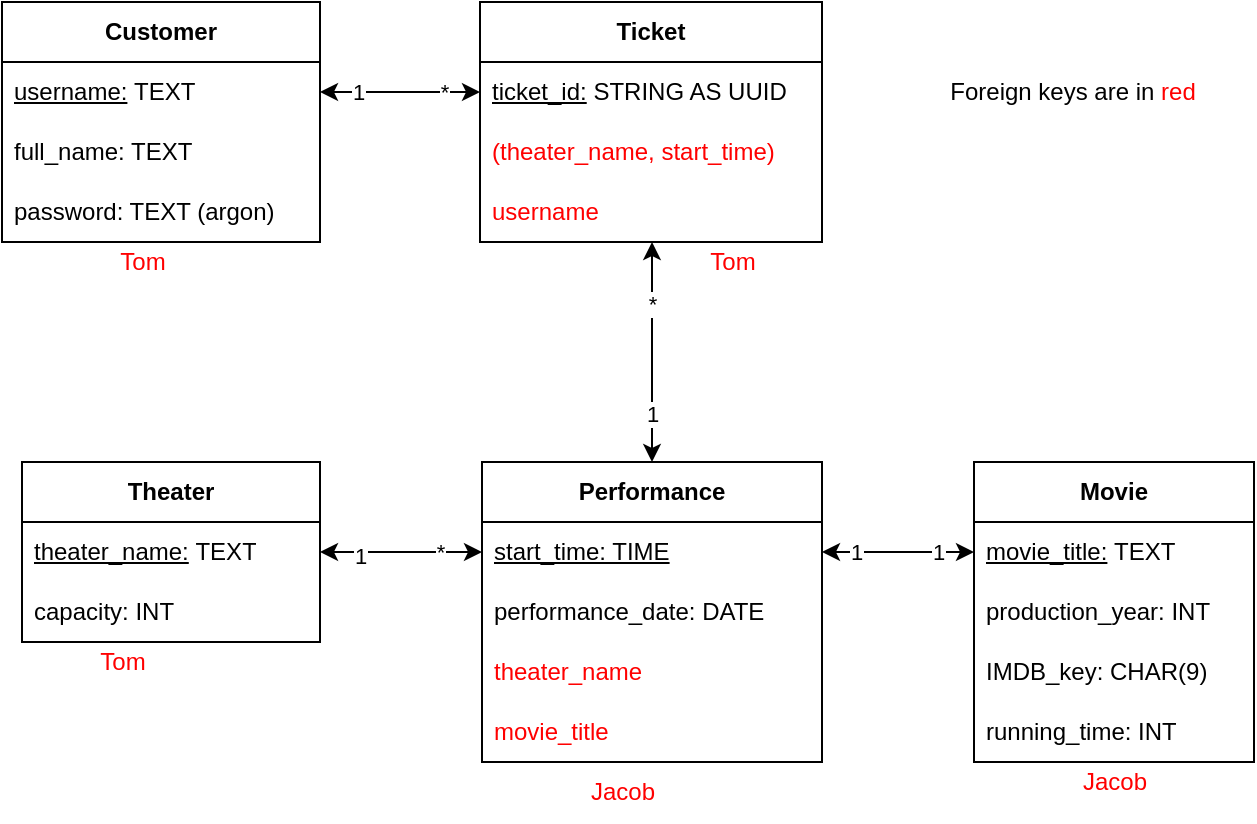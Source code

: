 <mxfile version="20.8.10" type="device"><diagram name="Page-1" id="bW2kiYpMrqYnE2LIEAA0"><mxGraphModel dx="674" dy="382" grid="1" gridSize="10" guides="1" tooltips="1" connect="1" arrows="1" fold="1" page="1" pageScale="1" pageWidth="850" pageHeight="1100" math="0" shadow="0"><root><mxCell id="0"/><mxCell id="1" parent="0"/><mxCell id="Gnqs6tKal7WlEqnF1h-z-23" value="Theater" style="swimlane;fontStyle=1;childLayout=stackLayout;horizontal=1;startSize=30;horizontalStack=0;resizeParent=1;resizeParentMax=0;resizeLast=0;collapsible=1;marginBottom=0;whiteSpace=wrap;html=1;" parent="1" vertex="1"><mxGeometry x="110" y="480" width="149" height="90" as="geometry"/></mxCell><mxCell id="Gnqs6tKal7WlEqnF1h-z-24" value="&lt;u&gt;theater_name:&lt;/u&gt;&amp;nbsp;TEXT" style="text;strokeColor=none;fillColor=none;align=left;verticalAlign=middle;spacingLeft=4;spacingRight=4;overflow=hidden;points=[[0,0.5],[1,0.5]];portConstraint=eastwest;rotatable=0;whiteSpace=wrap;html=1;" parent="Gnqs6tKal7WlEqnF1h-z-23" vertex="1"><mxGeometry y="30" width="149" height="30" as="geometry"/></mxCell><mxCell id="Mt9akBLfRjbGR1UYNNsb-1" value="capacity: INT" style="text;strokeColor=none;fillColor=none;align=left;verticalAlign=middle;spacingLeft=4;spacingRight=4;overflow=hidden;points=[[0,0.5],[1,0.5]];portConstraint=eastwest;rotatable=0;whiteSpace=wrap;html=1;" parent="Gnqs6tKal7WlEqnF1h-z-23" vertex="1"><mxGeometry y="60" width="149" height="30" as="geometry"/></mxCell><mxCell id="bzYwJbN6FdSqUITckkoN-2" value="Movie" style="swimlane;fontStyle=1;childLayout=stackLayout;horizontal=1;startSize=30;horizontalStack=0;resizeParent=1;resizeParentMax=0;resizeLast=0;collapsible=1;marginBottom=0;whiteSpace=wrap;html=1;" parent="1" vertex="1"><mxGeometry x="586" y="480" width="140" height="150" as="geometry"/></mxCell><mxCell id="bzYwJbN6FdSqUITckkoN-3" value="&lt;u&gt;movie_title:&lt;/u&gt;&amp;nbsp;TEXT" style="text;strokeColor=none;fillColor=none;align=left;verticalAlign=middle;spacingLeft=4;spacingRight=4;overflow=hidden;points=[[0,0.5],[1,0.5]];portConstraint=eastwest;rotatable=0;whiteSpace=wrap;html=1;" parent="bzYwJbN6FdSqUITckkoN-2" vertex="1"><mxGeometry y="30" width="140" height="30" as="geometry"/></mxCell><mxCell id="bzYwJbN6FdSqUITckkoN-4" value="production_year: INT" style="text;strokeColor=none;fillColor=none;align=left;verticalAlign=middle;spacingLeft=4;spacingRight=4;overflow=hidden;points=[[0,0.5],[1,0.5]];portConstraint=eastwest;rotatable=0;whiteSpace=wrap;html=1;" parent="bzYwJbN6FdSqUITckkoN-2" vertex="1"><mxGeometry y="60" width="140" height="30" as="geometry"/></mxCell><mxCell id="bzYwJbN6FdSqUITckkoN-5" value="IMDB_key: CHAR(9)" style="text;strokeColor=none;fillColor=none;align=left;verticalAlign=middle;spacingLeft=4;spacingRight=4;overflow=hidden;points=[[0,0.5],[1,0.5]];portConstraint=eastwest;rotatable=0;whiteSpace=wrap;html=1;" parent="bzYwJbN6FdSqUITckkoN-2" vertex="1"><mxGeometry y="90" width="140" height="30" as="geometry"/></mxCell><mxCell id="bzYwJbN6FdSqUITckkoN-6" value="running_time: INT" style="text;strokeColor=none;fillColor=none;align=left;verticalAlign=middle;spacingLeft=4;spacingRight=4;overflow=hidden;points=[[0,0.5],[1,0.5]];portConstraint=eastwest;rotatable=0;whiteSpace=wrap;html=1;" parent="bzYwJbN6FdSqUITckkoN-2" vertex="1"><mxGeometry y="120" width="140" height="30" as="geometry"/></mxCell><mxCell id="bzYwJbN6FdSqUITckkoN-9" value="Performance" style="swimlane;fontStyle=1;childLayout=stackLayout;horizontal=1;startSize=30;horizontalStack=0;resizeParent=1;resizeParentMax=0;resizeLast=0;collapsible=1;marginBottom=0;whiteSpace=wrap;html=1;" parent="1" vertex="1"><mxGeometry x="340" y="480" width="170" height="150" as="geometry"/></mxCell><mxCell id="bzYwJbN6FdSqUITckkoN-10" value="&lt;u&gt;start_time: TIME&lt;/u&gt;" style="text;strokeColor=none;fillColor=none;align=left;verticalAlign=middle;spacingLeft=4;spacingRight=4;overflow=hidden;points=[[0,0.5],[1,0.5]];portConstraint=eastwest;rotatable=0;whiteSpace=wrap;html=1;" parent="bzYwJbN6FdSqUITckkoN-9" vertex="1"><mxGeometry y="30" width="170" height="30" as="geometry"/></mxCell><mxCell id="D0ZaazJrz69d8SDvNC5K-1" value="performance_date: DATE" style="text;strokeColor=none;fillColor=none;align=left;verticalAlign=middle;spacingLeft=4;spacingRight=4;overflow=hidden;points=[[0,0.5],[1,0.5]];portConstraint=eastwest;rotatable=0;whiteSpace=wrap;html=1;" vertex="1" parent="bzYwJbN6FdSqUITckkoN-9"><mxGeometry y="60" width="170" height="30" as="geometry"/></mxCell><mxCell id="bzYwJbN6FdSqUITckkoN-47" value="&lt;font color=&quot;#ff0000&quot;&gt;theater_name&lt;/font&gt;" style="text;strokeColor=none;fillColor=none;align=left;verticalAlign=middle;spacingLeft=4;spacingRight=4;overflow=hidden;points=[[0,0.5],[1,0.5]];portConstraint=eastwest;rotatable=0;whiteSpace=wrap;html=1;" parent="bzYwJbN6FdSqUITckkoN-9" vertex="1"><mxGeometry y="90" width="170" height="30" as="geometry"/></mxCell><mxCell id="bzYwJbN6FdSqUITckkoN-48" value="&lt;font color=&quot;#ff0000&quot;&gt;movie_title&lt;/font&gt;" style="text;strokeColor=none;fillColor=none;align=left;verticalAlign=middle;spacingLeft=4;spacingRight=4;overflow=hidden;points=[[0,0.5],[1,0.5]];portConstraint=eastwest;rotatable=0;whiteSpace=wrap;html=1;" parent="bzYwJbN6FdSqUITckkoN-9" vertex="1"><mxGeometry y="120" width="170" height="30" as="geometry"/></mxCell><mxCell id="bzYwJbN6FdSqUITckkoN-14" value="" style="endArrow=classic;startArrow=classic;html=1;rounded=0;exitX=1;exitY=0.5;exitDx=0;exitDy=0;entryX=0;entryY=0.5;entryDx=0;entryDy=0;" parent="1" source="Gnqs6tKal7WlEqnF1h-z-24" target="bzYwJbN6FdSqUITckkoN-10" edge="1"><mxGeometry width="50" height="50" relative="1" as="geometry"><mxPoint x="650" y="460" as="sourcePoint"/><mxPoint x="590" y="390" as="targetPoint"/></mxGeometry></mxCell><mxCell id="bzYwJbN6FdSqUITckkoN-16" value="*" style="edgeLabel;html=1;align=center;verticalAlign=middle;resizable=0;points=[];" parent="bzYwJbN6FdSqUITckkoN-14" vertex="1" connectable="0"><mxGeometry x="0.481" relative="1" as="geometry"><mxPoint as="offset"/></mxGeometry></mxCell><mxCell id="bzYwJbN6FdSqUITckkoN-17" value="1" style="edgeLabel;html=1;align=center;verticalAlign=middle;resizable=0;points=[];" parent="bzYwJbN6FdSqUITckkoN-14" vertex="1" connectable="0"><mxGeometry x="-0.51" y="-2" relative="1" as="geometry"><mxPoint as="offset"/></mxGeometry></mxCell><mxCell id="bzYwJbN6FdSqUITckkoN-18" value="Customer" style="swimlane;fontStyle=1;childLayout=stackLayout;horizontal=1;startSize=30;horizontalStack=0;resizeParent=1;resizeParentMax=0;resizeLast=0;collapsible=1;marginBottom=0;whiteSpace=wrap;html=1;" parent="1" vertex="1"><mxGeometry x="100" y="250" width="159" height="120" as="geometry"/></mxCell><mxCell id="bzYwJbN6FdSqUITckkoN-19" value="&lt;u&gt;username:&lt;/u&gt;&amp;nbsp;TEXT" style="text;strokeColor=none;fillColor=none;align=left;verticalAlign=middle;spacingLeft=4;spacingRight=4;overflow=hidden;points=[[0,0.5],[1,0.5]];portConstraint=eastwest;rotatable=0;whiteSpace=wrap;html=1;" parent="bzYwJbN6FdSqUITckkoN-18" vertex="1"><mxGeometry y="30" width="159" height="30" as="geometry"/></mxCell><mxCell id="bzYwJbN6FdSqUITckkoN-20" value="full_name: TEXT" style="text;strokeColor=none;fillColor=none;align=left;verticalAlign=middle;spacingLeft=4;spacingRight=4;overflow=hidden;points=[[0,0.5],[1,0.5]];portConstraint=eastwest;rotatable=0;whiteSpace=wrap;html=1;" parent="bzYwJbN6FdSqUITckkoN-18" vertex="1"><mxGeometry y="60" width="159" height="30" as="geometry"/></mxCell><mxCell id="bzYwJbN6FdSqUITckkoN-21" value="password: TEXT (argon)" style="text;strokeColor=none;fillColor=none;align=left;verticalAlign=middle;spacingLeft=4;spacingRight=4;overflow=hidden;points=[[0,0.5],[1,0.5]];portConstraint=eastwest;rotatable=0;whiteSpace=wrap;html=1;" parent="bzYwJbN6FdSqUITckkoN-18" vertex="1"><mxGeometry y="90" width="159" height="30" as="geometry"/></mxCell><mxCell id="bzYwJbN6FdSqUITckkoN-27" value="Ticket" style="swimlane;fontStyle=1;childLayout=stackLayout;horizontal=1;startSize=30;horizontalStack=0;resizeParent=1;resizeParentMax=0;resizeLast=0;collapsible=1;marginBottom=0;whiteSpace=wrap;html=1;" parent="1" vertex="1"><mxGeometry x="339" y="250" width="171" height="120" as="geometry"/></mxCell><mxCell id="bzYwJbN6FdSqUITckkoN-28" value="&lt;u&gt;ticket_id:&lt;/u&gt;&amp;nbsp;STRING AS UUID" style="text;strokeColor=none;fillColor=none;align=left;verticalAlign=middle;spacingLeft=4;spacingRight=4;overflow=hidden;points=[[0,0.5],[1,0.5]];portConstraint=eastwest;rotatable=0;whiteSpace=wrap;html=1;" parent="bzYwJbN6FdSqUITckkoN-27" vertex="1"><mxGeometry y="30" width="171" height="30" as="geometry"/></mxCell><mxCell id="bzYwJbN6FdSqUITckkoN-49" value="&lt;font color=&quot;#ff0000&quot;&gt;(theater_name, start_time)&lt;/font&gt;" style="text;strokeColor=none;fillColor=none;align=left;verticalAlign=middle;spacingLeft=4;spacingRight=4;overflow=hidden;points=[[0,0.5],[1,0.5]];portConstraint=eastwest;rotatable=0;whiteSpace=wrap;html=1;" parent="bzYwJbN6FdSqUITckkoN-27" vertex="1"><mxGeometry y="60" width="171" height="30" as="geometry"/></mxCell><mxCell id="bzYwJbN6FdSqUITckkoN-50" value="&lt;font color=&quot;#ff0000&quot;&gt;username&lt;/font&gt;" style="text;strokeColor=none;fillColor=none;align=left;verticalAlign=middle;spacingLeft=4;spacingRight=4;overflow=hidden;points=[[0,0.5],[1,0.5]];portConstraint=eastwest;rotatable=0;whiteSpace=wrap;html=1;" parent="bzYwJbN6FdSqUITckkoN-27" vertex="1"><mxGeometry y="90" width="171" height="30" as="geometry"/></mxCell><mxCell id="bzYwJbN6FdSqUITckkoN-31" value="" style="endArrow=classic;startArrow=classic;html=1;rounded=0;exitX=0;exitY=0.5;exitDx=0;exitDy=0;" parent="1" source="bzYwJbN6FdSqUITckkoN-3" edge="1"><mxGeometry width="50" height="50" relative="1" as="geometry"><mxPoint x="556" y="442.22" as="sourcePoint"/><mxPoint x="510" y="525" as="targetPoint"/></mxGeometry></mxCell><mxCell id="bzYwJbN6FdSqUITckkoN-32" value="1" style="edgeLabel;html=1;align=center;verticalAlign=middle;resizable=0;points=[];" parent="bzYwJbN6FdSqUITckkoN-31" vertex="1" connectable="0"><mxGeometry x="-0.521" relative="1" as="geometry"><mxPoint as="offset"/></mxGeometry></mxCell><mxCell id="bzYwJbN6FdSqUITckkoN-33" value="1" style="edgeLabel;html=1;align=center;verticalAlign=middle;resizable=0;points=[];" parent="bzYwJbN6FdSqUITckkoN-31" vertex="1" connectable="0"><mxGeometry x="0.553" relative="1" as="geometry"><mxPoint as="offset"/></mxGeometry></mxCell><mxCell id="bzYwJbN6FdSqUITckkoN-39" value="" style="endArrow=classic;startArrow=classic;html=1;rounded=0;exitX=1;exitY=0.5;exitDx=0;exitDy=0;" parent="1" source="bzYwJbN6FdSqUITckkoN-19" target="bzYwJbN6FdSqUITckkoN-28" edge="1"><mxGeometry width="50" height="50" relative="1" as="geometry"><mxPoint x="270" y="350" as="sourcePoint"/><mxPoint x="340" y="350" as="targetPoint"/></mxGeometry></mxCell><mxCell id="bzYwJbN6FdSqUITckkoN-40" value="1" style="edgeLabel;html=1;align=center;verticalAlign=middle;resizable=0;points=[];" parent="bzYwJbN6FdSqUITckkoN-39" vertex="1" connectable="0"><mxGeometry x="-0.521" relative="1" as="geometry"><mxPoint as="offset"/></mxGeometry></mxCell><mxCell id="bzYwJbN6FdSqUITckkoN-41" value="*" style="edgeLabel;html=1;align=center;verticalAlign=middle;resizable=0;points=[];" parent="bzYwJbN6FdSqUITckkoN-39" vertex="1" connectable="0"><mxGeometry x="0.553" relative="1" as="geometry"><mxPoint as="offset"/></mxGeometry></mxCell><mxCell id="bzYwJbN6FdSqUITckkoN-42" value="" style="endArrow=classic;startArrow=classic;html=1;rounded=0;entryX=0.5;entryY=0;entryDx=0;entryDy=0;" parent="1" target="bzYwJbN6FdSqUITckkoN-9" edge="1"><mxGeometry width="50" height="50" relative="1" as="geometry"><mxPoint x="425" y="370" as="sourcePoint"/><mxPoint x="490" y="535" as="targetPoint"/></mxGeometry></mxCell><mxCell id="bzYwJbN6FdSqUITckkoN-43" value="*" style="edgeLabel;html=1;align=center;verticalAlign=middle;resizable=0;points=[];" parent="bzYwJbN6FdSqUITckkoN-42" vertex="1" connectable="0"><mxGeometry x="-0.521" relative="1" as="geometry"><mxPoint y="4" as="offset"/></mxGeometry></mxCell><mxCell id="bzYwJbN6FdSqUITckkoN-44" value="1" style="edgeLabel;html=1;align=center;verticalAlign=middle;resizable=0;points=[];" parent="bzYwJbN6FdSqUITckkoN-42" vertex="1" connectable="0"><mxGeometry x="0.553" relative="1" as="geometry"><mxPoint as="offset"/></mxGeometry></mxCell><mxCell id="bzYwJbN6FdSqUITckkoN-46" value="Foreign keys are in &lt;font color=&quot;#ff0000&quot;&gt;red&lt;/font&gt;" style="text;html=1;align=center;verticalAlign=middle;resizable=0;points=[];autosize=1;strokeColor=none;fillColor=none;" parent="1" vertex="1"><mxGeometry x="560" y="280" width="150" height="30" as="geometry"/></mxCell><mxCell id="bzYwJbN6FdSqUITckkoN-52" value="Tom" style="text;html=1;align=center;verticalAlign=middle;resizable=0;points=[];autosize=1;strokeColor=none;fillColor=none;fontColor=#FF0000;" parent="1" vertex="1"><mxGeometry x="145" y="365" width="50" height="30" as="geometry"/></mxCell><mxCell id="bzYwJbN6FdSqUITckkoN-53" value="Tom" style="text;html=1;align=center;verticalAlign=middle;resizable=0;points=[];autosize=1;strokeColor=none;fillColor=none;fontColor=#FF0000;" parent="1" vertex="1"><mxGeometry x="440" y="365" width="50" height="30" as="geometry"/></mxCell><mxCell id="bzYwJbN6FdSqUITckkoN-54" value="Tom" style="text;html=1;align=center;verticalAlign=middle;resizable=0;points=[];autosize=1;strokeColor=none;fillColor=none;fontColor=#FF0000;" parent="1" vertex="1"><mxGeometry x="135" y="565" width="50" height="30" as="geometry"/></mxCell><mxCell id="bzYwJbN6FdSqUITckkoN-55" value="Jacob" style="text;html=1;align=center;verticalAlign=middle;resizable=0;points=[];autosize=1;strokeColor=none;fillColor=none;fontColor=#FF0000;" parent="1" vertex="1"><mxGeometry x="380" y="630" width="60" height="30" as="geometry"/></mxCell><mxCell id="bzYwJbN6FdSqUITckkoN-56" value="Jacob" style="text;html=1;align=center;verticalAlign=middle;resizable=0;points=[];autosize=1;strokeColor=none;fillColor=none;fontColor=#FF0000;" parent="1" vertex="1"><mxGeometry x="626" y="625" width="60" height="30" as="geometry"/></mxCell></root></mxGraphModel></diagram></mxfile>